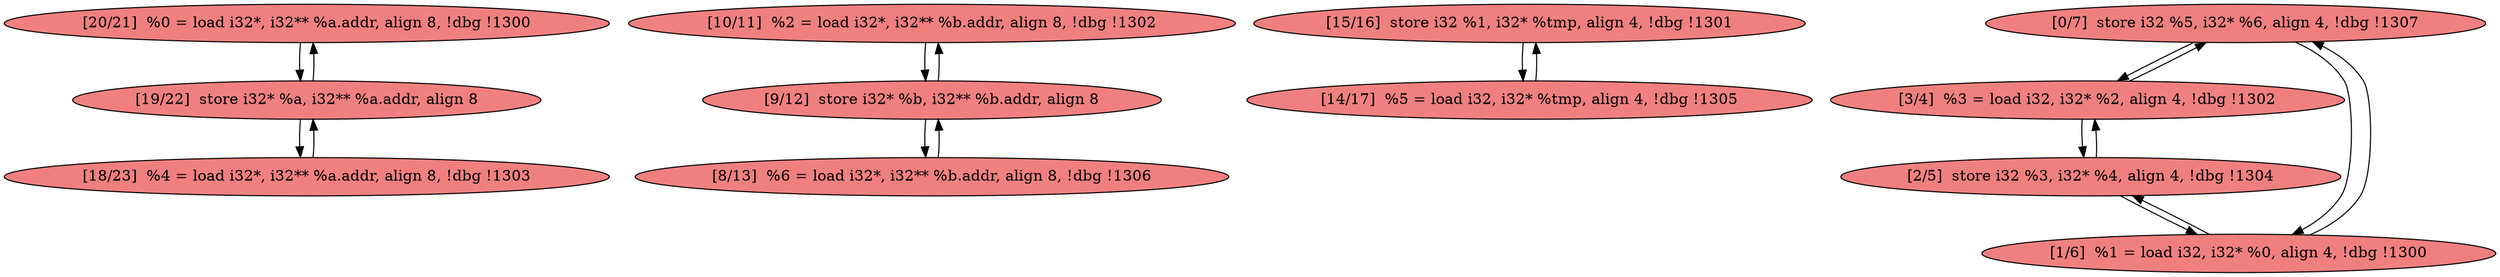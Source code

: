
digraph G {


node21 [fillcolor=lightcoral,label="[20/21]  %0 = load i32*, i32** %a.addr, align 8, !dbg !1300",shape=ellipse,style=filled ]
node20 [fillcolor=lightcoral,label="[10/11]  %2 = load i32*, i32** %b.addr, align 8, !dbg !1302",shape=ellipse,style=filled ]
node22 [fillcolor=lightcoral,label="[15/16]  store i32 %1, i32* %tmp, align 4, !dbg !1301",shape=ellipse,style=filled ]
node18 [fillcolor=lightcoral,label="[9/12]  store i32* %b, i32** %b.addr, align 8",shape=ellipse,style=filled ]
node13 [fillcolor=lightcoral,label="[8/13]  %6 = load i32*, i32** %b.addr, align 8, !dbg !1306",shape=ellipse,style=filled ]
node14 [fillcolor=lightcoral,label="[14/17]  %5 = load i32, i32* %tmp, align 4, !dbg !1305",shape=ellipse,style=filled ]
node17 [fillcolor=lightcoral,label="[18/23]  %4 = load i32*, i32** %a.addr, align 8, !dbg !1303",shape=ellipse,style=filled ]
node19 [fillcolor=lightcoral,label="[19/22]  store i32* %a, i32** %a.addr, align 8",shape=ellipse,style=filled ]
node12 [fillcolor=lightcoral,label="[0/7]  store i32 %5, i32* %6, align 4, !dbg !1307",shape=ellipse,style=filled ]
node16 [fillcolor=lightcoral,label="[3/4]  %3 = load i32, i32* %2, align 4, !dbg !1302",shape=ellipse,style=filled ]
node23 [fillcolor=lightcoral,label="[1/6]  %1 = load i32, i32* %0, align 4, !dbg !1300",shape=ellipse,style=filled ]
node15 [fillcolor=lightcoral,label="[2/5]  store i32 %3, i32* %4, align 4, !dbg !1304",shape=ellipse,style=filled ]

node16->node12 [ ]
node15->node23 [ ]
node13->node18 [ ]
node23->node15 [ ]
node21->node19 [ ]
node18->node20 [ ]
node22->node14 [ ]
node12->node16 [ ]
node20->node18 [ ]
node19->node21 [ ]
node12->node23 [ ]
node18->node13 [ ]
node19->node17 [ ]
node23->node12 [ ]
node14->node22 [ ]
node17->node19 [ ]
node16->node15 [ ]
node15->node16 [ ]


}
